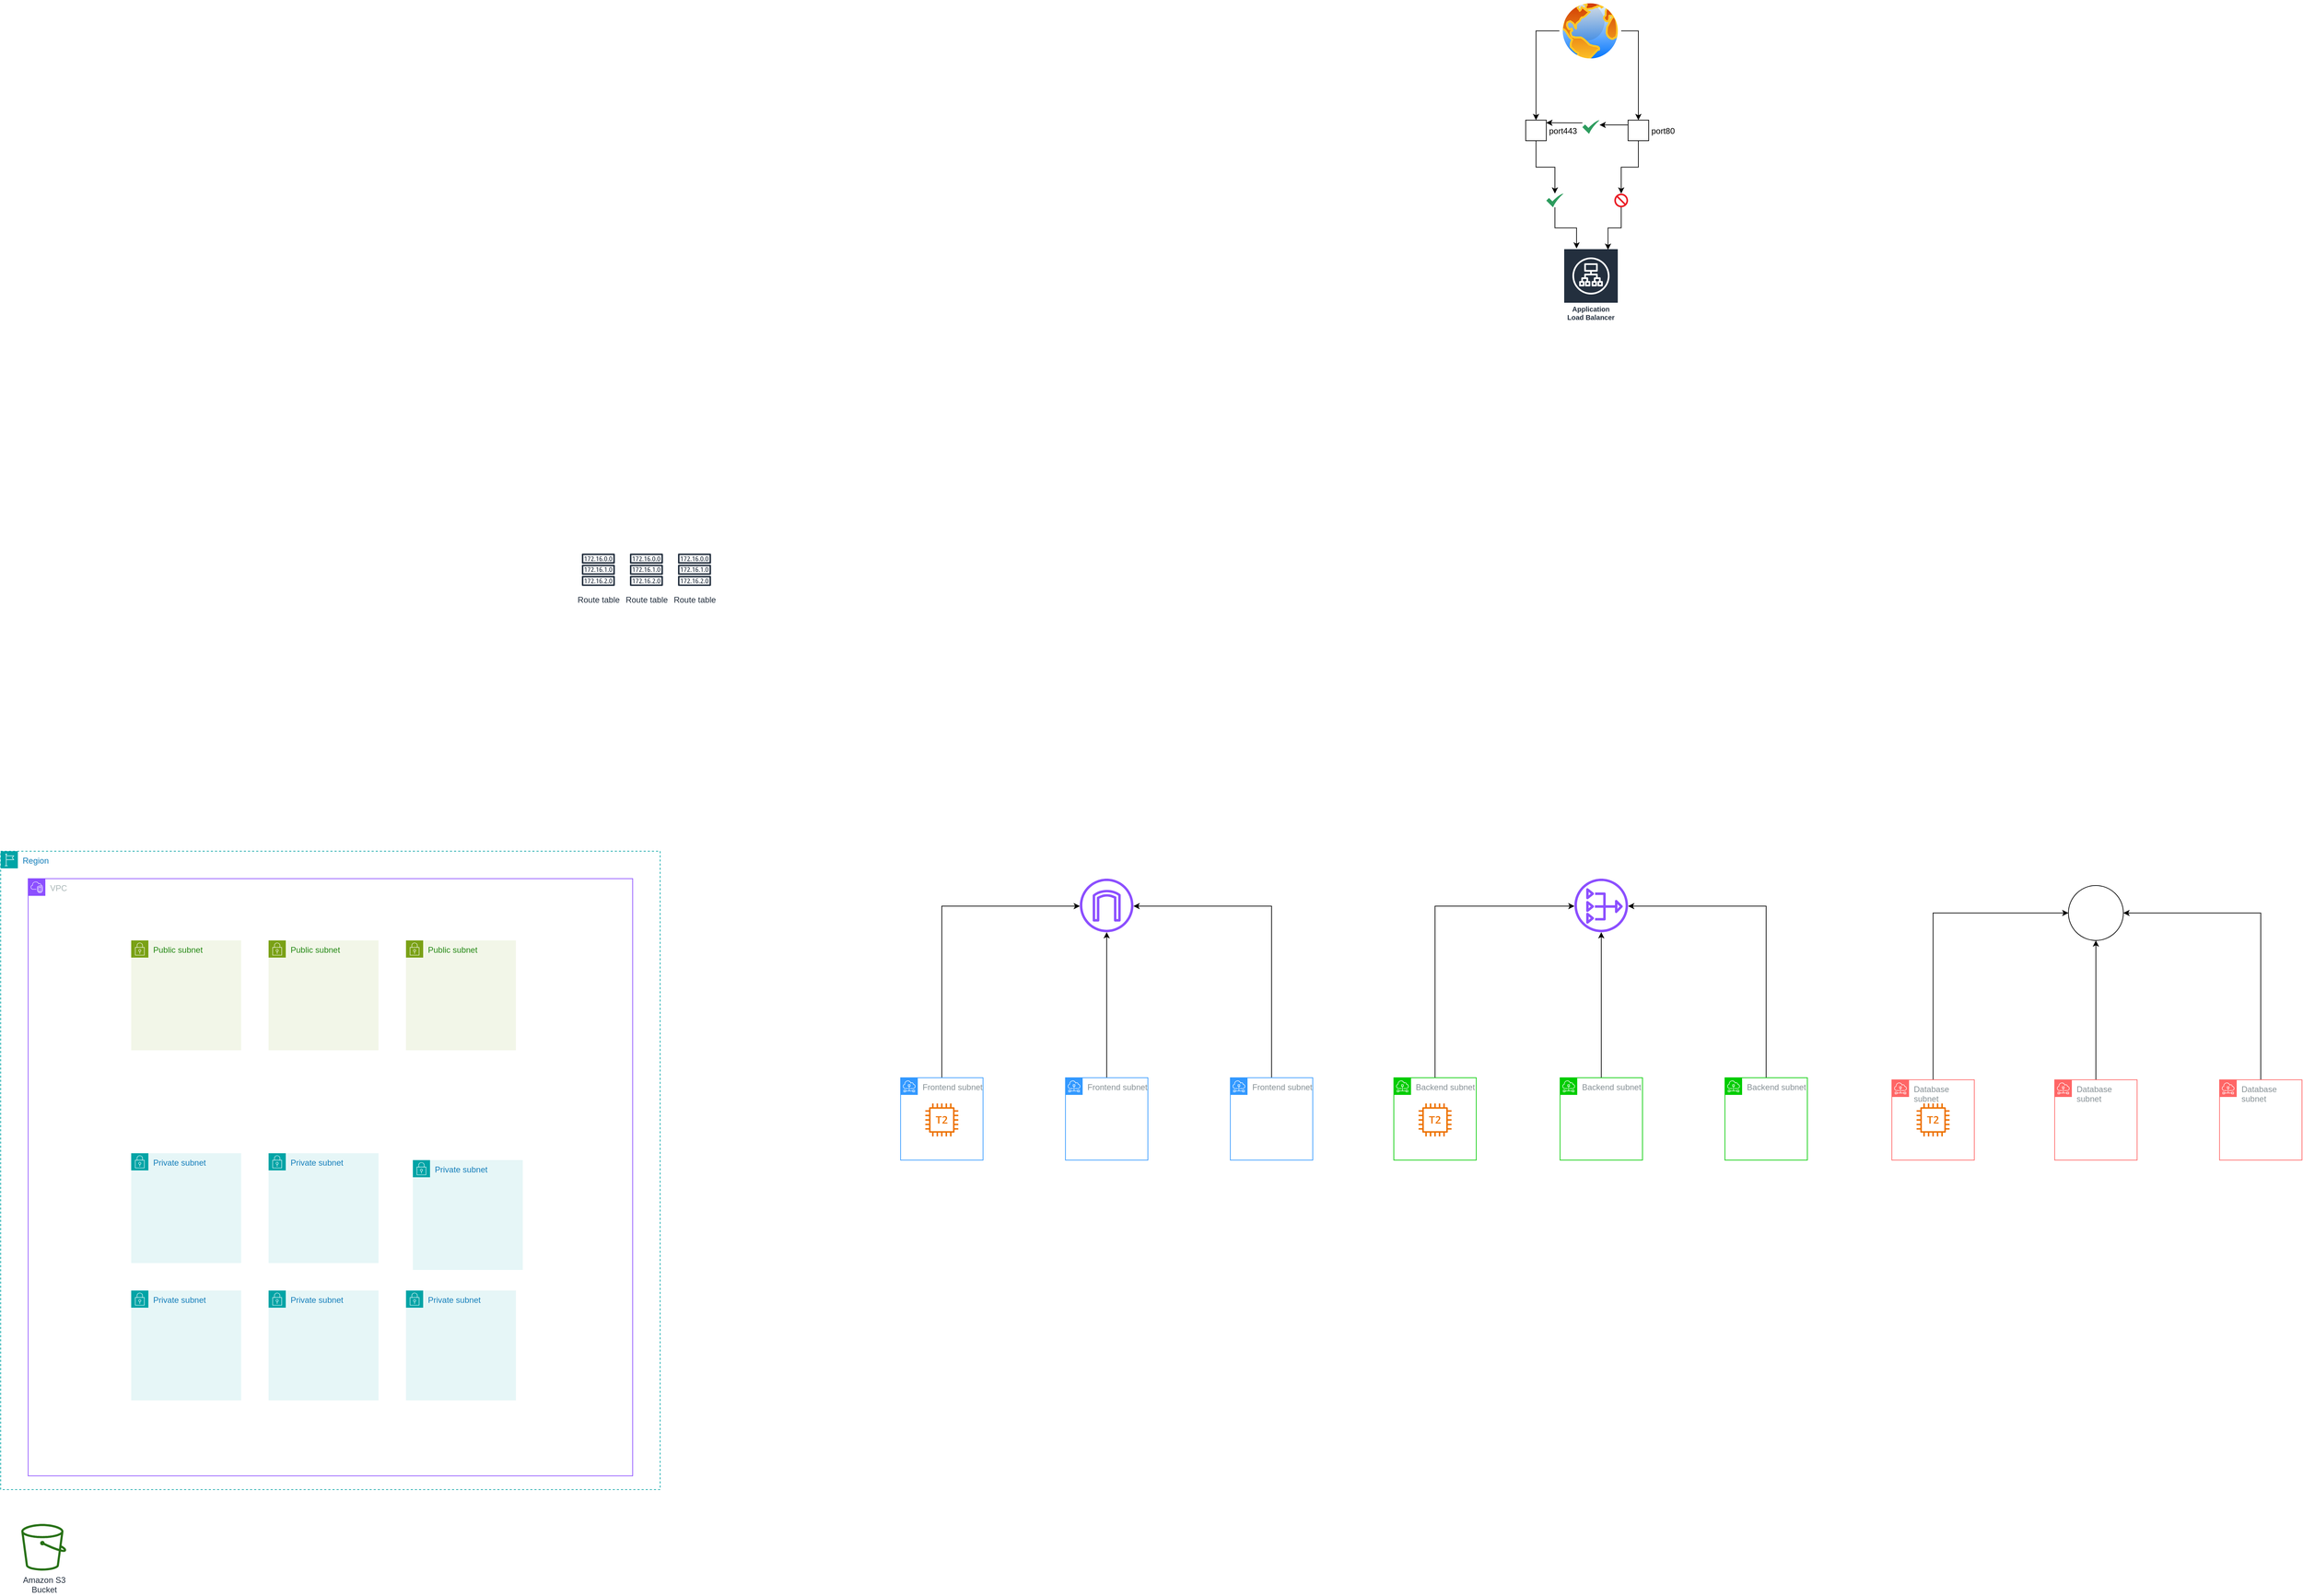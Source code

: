 <mxfile version="23.1.7" type="github">
  <diagram id="Ht1M8jgEwFfnCIfOTk4-" name="Page-1">
    <mxGraphModel dx="4783" dy="3900" grid="1" gridSize="10" guides="1" tooltips="1" connect="1" arrows="1" fold="1" page="1" pageScale="1" pageWidth="1169" pageHeight="827" math="0" shadow="0">
      <root>
        <mxCell id="0" />
        <mxCell id="1" parent="0" />
        <mxCell id="NtKVwXDE8uXWN5UhaUdf-4" value="Region" style="points=[[0,0],[0.25,0],[0.5,0],[0.75,0],[1,0],[1,0.25],[1,0.5],[1,0.75],[1,1],[0.75,1],[0.5,1],[0.25,1],[0,1],[0,0.75],[0,0.5],[0,0.25]];outlineConnect=0;gradientColor=none;html=1;whiteSpace=wrap;fontSize=12;fontStyle=0;container=1;pointerEvents=0;collapsible=0;recursiveResize=0;shape=mxgraph.aws4.group;grIcon=mxgraph.aws4.group_region;strokeColor=#00A4A6;fillColor=none;verticalAlign=top;align=left;spacingLeft=30;fontColor=#147EBA;dashed=1;" parent="1" vertex="1">
          <mxGeometry x="170" y="-370" width="960" height="930" as="geometry" />
        </mxCell>
        <mxCell id="NtKVwXDE8uXWN5UhaUdf-1" value="VPC" style="points=[[0,0],[0.25,0],[0.5,0],[0.75,0],[1,0],[1,0.25],[1,0.5],[1,0.75],[1,1],[0.75,1],[0.5,1],[0.25,1],[0,1],[0,0.75],[0,0.5],[0,0.25]];outlineConnect=0;gradientColor=none;html=1;whiteSpace=wrap;fontSize=12;fontStyle=0;container=1;pointerEvents=0;collapsible=0;recursiveResize=0;shape=mxgraph.aws4.group;grIcon=mxgraph.aws4.group_vpc2;strokeColor=#8C4FFF;fillColor=none;verticalAlign=top;align=left;spacingLeft=30;fontColor=#AAB7B8;dashed=0;" parent="NtKVwXDE8uXWN5UhaUdf-4" vertex="1">
          <mxGeometry x="40" y="40" width="880" height="870" as="geometry" />
        </mxCell>
        <mxCell id="NtKVwXDE8uXWN5UhaUdf-13" value="" style="sketch=0;outlineConnect=0;fontColor=#232F3E;gradientColor=none;fillColor=#8C4FFF;strokeColor=none;dashed=0;verticalLabelPosition=bottom;verticalAlign=top;align=center;html=1;fontSize=12;fontStyle=0;aspect=fixed;pointerEvents=1;shape=mxgraph.aws4.nat_gateway;" parent="1" vertex="1">
          <mxGeometry x="2461" y="-330" width="78" height="78" as="geometry" />
        </mxCell>
        <mxCell id="NtKVwXDE8uXWN5UhaUdf-15" value="Application Load Balancer" style="sketch=0;outlineConnect=0;fontColor=#232F3E;gradientColor=none;strokeColor=#ffffff;fillColor=#232F3E;dashed=0;verticalLabelPosition=middle;verticalAlign=bottom;align=center;html=1;whiteSpace=wrap;fontSize=10;fontStyle=1;spacing=3;shape=mxgraph.aws4.productIcon;prIcon=mxgraph.aws4.application_load_balancer;" parent="1" vertex="1">
          <mxGeometry x="2445" y="-1248" width="80" height="110" as="geometry" />
        </mxCell>
        <mxCell id="NtKVwXDE8uXWN5UhaUdf-82" style="edgeStyle=orthogonalEdgeStyle;rounded=0;orthogonalLoop=1;jettySize=auto;html=1;entryX=0.5;entryY=0;entryDx=0;entryDy=0;" parent="1" source="NtKVwXDE8uXWN5UhaUdf-16" target="NtKVwXDE8uXWN5UhaUdf-28" edge="1">
          <mxGeometry relative="1" as="geometry" />
        </mxCell>
        <mxCell id="NtKVwXDE8uXWN5UhaUdf-83" style="edgeStyle=orthogonalEdgeStyle;rounded=0;orthogonalLoop=1;jettySize=auto;html=1;entryX=0.5;entryY=0;entryDx=0;entryDy=0;" parent="1" source="NtKVwXDE8uXWN5UhaUdf-16" target="NtKVwXDE8uXWN5UhaUdf-29" edge="1">
          <mxGeometry relative="1" as="geometry" />
        </mxCell>
        <mxCell id="NtKVwXDE8uXWN5UhaUdf-16" value="" style="image;aspect=fixed;perimeter=ellipsePerimeter;html=1;align=center;shadow=0;dashed=0;spacingTop=3;image=img/lib/active_directory/internet_globe.svg;" parent="1" vertex="1">
          <mxGeometry x="2439" y="-1610" width="90" height="90" as="geometry" />
        </mxCell>
        <mxCell id="NtKVwXDE8uXWN5UhaUdf-89" style="edgeStyle=orthogonalEdgeStyle;rounded=0;orthogonalLoop=1;jettySize=auto;html=1;" parent="1" source="NtKVwXDE8uXWN5UhaUdf-28" target="NtKVwXDE8uXWN5UhaUdf-49" edge="1">
          <mxGeometry relative="1" as="geometry">
            <Array as="points">
              <mxPoint x="2534" y="-1428" />
              <mxPoint x="2534" y="-1428" />
            </Array>
          </mxGeometry>
        </mxCell>
        <mxCell id="NtKVwXDE8uXWN5UhaUdf-28" value="port80" style="fontStyle=0;labelPosition=right;verticalLabelPosition=middle;align=left;verticalAlign=middle;spacingLeft=2;" parent="1" vertex="1">
          <mxGeometry x="2539" y="-1435" width="30" height="30" as="geometry" />
        </mxCell>
        <mxCell id="NtKVwXDE8uXWN5UhaUdf-91" style="edgeStyle=orthogonalEdgeStyle;rounded=0;orthogonalLoop=1;jettySize=auto;html=1;" parent="1" source="NtKVwXDE8uXWN5UhaUdf-29" target="NtKVwXDE8uXWN5UhaUdf-46" edge="1">
          <mxGeometry relative="1" as="geometry" />
        </mxCell>
        <mxCell id="NtKVwXDE8uXWN5UhaUdf-29" value="port443" style="fontStyle=0;labelPosition=right;verticalLabelPosition=middle;align=left;verticalAlign=middle;spacingLeft=2;" parent="1" vertex="1">
          <mxGeometry x="2390" y="-1435" width="30" height="30" as="geometry" />
        </mxCell>
        <mxCell id="NtKVwXDE8uXWN5UhaUdf-43" value="" style="sketch=0;aspect=fixed;pointerEvents=1;shadow=0;dashed=0;html=1;strokeColor=none;labelPosition=center;verticalLabelPosition=bottom;verticalAlign=top;align=center;shape=mxgraph.mscae.enterprise.not_allowed;fillColor=#EA1C24;" parent="1" vertex="1">
          <mxGeometry x="2519" y="-1328" width="20" height="20" as="geometry" />
        </mxCell>
        <mxCell id="NtKVwXDE8uXWN5UhaUdf-92" style="edgeStyle=orthogonalEdgeStyle;rounded=0;orthogonalLoop=1;jettySize=auto;html=1;" parent="1" source="NtKVwXDE8uXWN5UhaUdf-46" target="NtKVwXDE8uXWN5UhaUdf-15" edge="1">
          <mxGeometry relative="1" as="geometry">
            <Array as="points">
              <mxPoint x="2433" y="-1278" />
              <mxPoint x="2464" y="-1278" />
            </Array>
          </mxGeometry>
        </mxCell>
        <mxCell id="NtKVwXDE8uXWN5UhaUdf-46" value="" style="sketch=0;html=1;aspect=fixed;strokeColor=none;shadow=0;align=center;fillColor=#2D9C5E;verticalAlign=top;labelPosition=center;verticalLabelPosition=bottom;shape=mxgraph.gcp2.check" parent="1" vertex="1">
          <mxGeometry x="2420" y="-1328" width="25" height="20" as="geometry" />
        </mxCell>
        <mxCell id="NtKVwXDE8uXWN5UhaUdf-49" value="" style="sketch=0;html=1;aspect=fixed;strokeColor=none;shadow=0;align=center;fillColor=#2D9C5E;verticalAlign=top;labelPosition=center;verticalLabelPosition=bottom;shape=mxgraph.gcp2.check" parent="1" vertex="1">
          <mxGeometry x="2472.5" y="-1435" width="25" height="20" as="geometry" />
        </mxCell>
        <mxCell id="NtKVwXDE8uXWN5UhaUdf-64" value="Route table" style="sketch=0;outlineConnect=0;fontColor=#232F3E;gradientColor=none;strokeColor=#232F3E;fillColor=#ffffff;dashed=0;verticalLabelPosition=bottom;verticalAlign=top;align=center;html=1;fontSize=12;fontStyle=0;aspect=fixed;shape=mxgraph.aws4.resourceIcon;resIcon=mxgraph.aws4.route_table;" parent="1" vertex="1">
          <mxGeometry x="1010" y="-810" width="60" height="60" as="geometry" />
        </mxCell>
        <mxCell id="NtKVwXDE8uXWN5UhaUdf-65" value="Route table" style="sketch=0;outlineConnect=0;fontColor=#232F3E;gradientColor=none;strokeColor=#232F3E;fillColor=#ffffff;dashed=0;verticalLabelPosition=bottom;verticalAlign=top;align=center;html=1;fontSize=12;fontStyle=0;aspect=fixed;shape=mxgraph.aws4.resourceIcon;resIcon=mxgraph.aws4.route_table;" parent="1" vertex="1">
          <mxGeometry x="1080" y="-810" width="60" height="60" as="geometry" />
        </mxCell>
        <mxCell id="NtKVwXDE8uXWN5UhaUdf-66" value="Route table" style="sketch=0;outlineConnect=0;fontColor=#232F3E;gradientColor=none;strokeColor=#232F3E;fillColor=#ffffff;dashed=0;verticalLabelPosition=bottom;verticalAlign=top;align=center;html=1;fontSize=12;fontStyle=0;aspect=fixed;shape=mxgraph.aws4.resourceIcon;resIcon=mxgraph.aws4.route_table;" parent="1" vertex="1">
          <mxGeometry x="1150" y="-810" width="60" height="60" as="geometry" />
        </mxCell>
        <mxCell id="NtKVwXDE8uXWN5UhaUdf-67" value="Public subnet" style="points=[[0,0],[0.25,0],[0.5,0],[0.75,0],[1,0],[1,0.25],[1,0.5],[1,0.75],[1,1],[0.75,1],[0.5,1],[0.25,1],[0,1],[0,0.75],[0,0.5],[0,0.25]];outlineConnect=0;gradientColor=none;html=1;whiteSpace=wrap;fontSize=12;fontStyle=0;container=1;pointerEvents=0;collapsible=0;recursiveResize=0;shape=mxgraph.aws4.group;grIcon=mxgraph.aws4.group_security_group;grStroke=0;strokeColor=#7AA116;fillColor=#F2F6E8;verticalAlign=top;align=left;spacingLeft=30;fontColor=#248814;dashed=0;" parent="1" vertex="1">
          <mxGeometry x="360" y="-240" width="160" height="160" as="geometry" />
        </mxCell>
        <mxCell id="NtKVwXDE8uXWN5UhaUdf-69" value="Public subnet" style="points=[[0,0],[0.25,0],[0.5,0],[0.75,0],[1,0],[1,0.25],[1,0.5],[1,0.75],[1,1],[0.75,1],[0.5,1],[0.25,1],[0,1],[0,0.75],[0,0.5],[0,0.25]];outlineConnect=0;gradientColor=none;html=1;whiteSpace=wrap;fontSize=12;fontStyle=0;container=1;pointerEvents=0;collapsible=0;recursiveResize=0;shape=mxgraph.aws4.group;grIcon=mxgraph.aws4.group_security_group;grStroke=0;strokeColor=#7AA116;fillColor=#F2F6E8;verticalAlign=top;align=left;spacingLeft=30;fontColor=#248814;dashed=0;" parent="1" vertex="1">
          <mxGeometry x="560" y="-240" width="160" height="160" as="geometry" />
        </mxCell>
        <mxCell id="NtKVwXDE8uXWN5UhaUdf-70" value="Public subnet" style="points=[[0,0],[0.25,0],[0.5,0],[0.75,0],[1,0],[1,0.25],[1,0.5],[1,0.75],[1,1],[0.75,1],[0.5,1],[0.25,1],[0,1],[0,0.75],[0,0.5],[0,0.25]];outlineConnect=0;gradientColor=none;html=1;whiteSpace=wrap;fontSize=12;fontStyle=0;container=1;pointerEvents=0;collapsible=0;recursiveResize=0;shape=mxgraph.aws4.group;grIcon=mxgraph.aws4.group_security_group;grStroke=0;strokeColor=#7AA116;fillColor=#F2F6E8;verticalAlign=top;align=left;spacingLeft=30;fontColor=#248814;dashed=0;" parent="1" vertex="1">
          <mxGeometry x="760" y="-240" width="160" height="160" as="geometry" />
        </mxCell>
        <mxCell id="NtKVwXDE8uXWN5UhaUdf-71" value="Private subnet" style="points=[[0,0],[0.25,0],[0.5,0],[0.75,0],[1,0],[1,0.25],[1,0.5],[1,0.75],[1,1],[0.75,1],[0.5,1],[0.25,1],[0,1],[0,0.75],[0,0.5],[0,0.25]];outlineConnect=0;gradientColor=none;html=1;whiteSpace=wrap;fontSize=12;fontStyle=0;container=1;pointerEvents=0;collapsible=0;recursiveResize=0;shape=mxgraph.aws4.group;grIcon=mxgraph.aws4.group_security_group;grStroke=0;strokeColor=#00A4A6;fillColor=#E6F6F7;verticalAlign=top;align=left;spacingLeft=30;fontColor=#147EBA;dashed=0;" parent="1" vertex="1">
          <mxGeometry x="360" y="70" width="160" height="160" as="geometry" />
        </mxCell>
        <mxCell id="NtKVwXDE8uXWN5UhaUdf-72" value="Private subnet" style="points=[[0,0],[0.25,0],[0.5,0],[0.75,0],[1,0],[1,0.25],[1,0.5],[1,0.75],[1,1],[0.75,1],[0.5,1],[0.25,1],[0,1],[0,0.75],[0,0.5],[0,0.25]];outlineConnect=0;gradientColor=none;html=1;whiteSpace=wrap;fontSize=12;fontStyle=0;container=1;pointerEvents=0;collapsible=0;recursiveResize=0;shape=mxgraph.aws4.group;grIcon=mxgraph.aws4.group_security_group;grStroke=0;strokeColor=#00A4A6;fillColor=#E6F6F7;verticalAlign=top;align=left;spacingLeft=30;fontColor=#147EBA;dashed=0;" parent="1" vertex="1">
          <mxGeometry x="560" y="70" width="160" height="160" as="geometry" />
        </mxCell>
        <mxCell id="NtKVwXDE8uXWN5UhaUdf-73" value="Private subnet" style="points=[[0,0],[0.25,0],[0.5,0],[0.75,0],[1,0],[1,0.25],[1,0.5],[1,0.75],[1,1],[0.75,1],[0.5,1],[0.25,1],[0,1],[0,0.75],[0,0.5],[0,0.25]];outlineConnect=0;gradientColor=none;html=1;whiteSpace=wrap;fontSize=12;fontStyle=0;container=1;pointerEvents=0;collapsible=0;recursiveResize=0;shape=mxgraph.aws4.group;grIcon=mxgraph.aws4.group_security_group;grStroke=0;strokeColor=#00A4A6;fillColor=#E6F6F7;verticalAlign=top;align=left;spacingLeft=30;fontColor=#147EBA;dashed=0;" parent="1" vertex="1">
          <mxGeometry x="770" y="80" width="160" height="160" as="geometry" />
        </mxCell>
        <mxCell id="NtKVwXDE8uXWN5UhaUdf-74" value="Private subnet" style="points=[[0,0],[0.25,0],[0.5,0],[0.75,0],[1,0],[1,0.25],[1,0.5],[1,0.75],[1,1],[0.75,1],[0.5,1],[0.25,1],[0,1],[0,0.75],[0,0.5],[0,0.25]];outlineConnect=0;gradientColor=none;html=1;whiteSpace=wrap;fontSize=12;fontStyle=0;container=1;pointerEvents=0;collapsible=0;recursiveResize=0;shape=mxgraph.aws4.group;grIcon=mxgraph.aws4.group_security_group;grStroke=0;strokeColor=#00A4A6;fillColor=#E6F6F7;verticalAlign=top;align=left;spacingLeft=30;fontColor=#147EBA;dashed=0;" parent="1" vertex="1">
          <mxGeometry x="360" y="270" width="160" height="160" as="geometry" />
        </mxCell>
        <mxCell id="NtKVwXDE8uXWN5UhaUdf-75" value="Private subnet" style="points=[[0,0],[0.25,0],[0.5,0],[0.75,0],[1,0],[1,0.25],[1,0.5],[1,0.75],[1,1],[0.75,1],[0.5,1],[0.25,1],[0,1],[0,0.75],[0,0.5],[0,0.25]];outlineConnect=0;gradientColor=none;html=1;whiteSpace=wrap;fontSize=12;fontStyle=0;container=1;pointerEvents=0;collapsible=0;recursiveResize=0;shape=mxgraph.aws4.group;grIcon=mxgraph.aws4.group_security_group;grStroke=0;strokeColor=#00A4A6;fillColor=#E6F6F7;verticalAlign=top;align=left;spacingLeft=30;fontColor=#147EBA;dashed=0;" parent="1" vertex="1">
          <mxGeometry x="560" y="270" width="160" height="160" as="geometry" />
        </mxCell>
        <mxCell id="NtKVwXDE8uXWN5UhaUdf-76" value="Private subnet" style="points=[[0,0],[0.25,0],[0.5,0],[0.75,0],[1,0],[1,0.25],[1,0.5],[1,0.75],[1,1],[0.75,1],[0.5,1],[0.25,1],[0,1],[0,0.75],[0,0.5],[0,0.25]];outlineConnect=0;gradientColor=none;html=1;whiteSpace=wrap;fontSize=12;fontStyle=0;container=1;pointerEvents=0;collapsible=0;recursiveResize=0;shape=mxgraph.aws4.group;grIcon=mxgraph.aws4.group_security_group;grStroke=0;strokeColor=#00A4A6;fillColor=#E6F6F7;verticalAlign=top;align=left;spacingLeft=30;fontColor=#147EBA;dashed=0;" parent="1" vertex="1">
          <mxGeometry x="760" y="270" width="160" height="160" as="geometry" />
        </mxCell>
        <mxCell id="NtKVwXDE8uXWN5UhaUdf-88" style="edgeStyle=orthogonalEdgeStyle;rounded=0;orthogonalLoop=1;jettySize=auto;html=1;entryX=0.5;entryY=0;entryDx=0;entryDy=0;entryPerimeter=0;" parent="1" source="NtKVwXDE8uXWN5UhaUdf-28" target="NtKVwXDE8uXWN5UhaUdf-43" edge="1">
          <mxGeometry relative="1" as="geometry" />
        </mxCell>
        <mxCell id="NtKVwXDE8uXWN5UhaUdf-93" style="edgeStyle=orthogonalEdgeStyle;rounded=0;orthogonalLoop=1;jettySize=auto;html=1;entryX=0.81;entryY=0.017;entryDx=0;entryDy=0;entryPerimeter=0;" parent="1" source="NtKVwXDE8uXWN5UhaUdf-43" target="NtKVwXDE8uXWN5UhaUdf-15" edge="1">
          <mxGeometry relative="1" as="geometry" />
        </mxCell>
        <mxCell id="NtKVwXDE8uXWN5UhaUdf-94" style="edgeStyle=orthogonalEdgeStyle;rounded=0;orthogonalLoop=1;jettySize=auto;html=1;entryX=0.997;entryY=0.129;entryDx=0;entryDy=0;entryPerimeter=0;" parent="1" source="NtKVwXDE8uXWN5UhaUdf-49" target="NtKVwXDE8uXWN5UhaUdf-29" edge="1">
          <mxGeometry relative="1" as="geometry">
            <Array as="points">
              <mxPoint x="2464" y="-1431" />
              <mxPoint x="2464" y="-1431" />
            </Array>
          </mxGeometry>
        </mxCell>
        <mxCell id="NtKVwXDE8uXWN5UhaUdf-9" value="Amazon S3&lt;br&gt;Bucket&lt;br&gt;" style="outlineConnect=0;fontColor=#232F3E;gradientColor=none;fillColor=#277116;strokeColor=none;dashed=0;verticalLabelPosition=bottom;verticalAlign=top;align=center;html=1;fontSize=12;fontStyle=0;aspect=fixed;pointerEvents=1;shape=mxgraph.aws4.bucket;labelBackgroundColor=#ffffff;" parent="1" vertex="1">
          <mxGeometry x="200" y="610" width="65.38" height="68" as="geometry" />
        </mxCell>
        <mxCell id="NtKVwXDE8uXWN5UhaUdf-53" value="" style="sketch=0;outlineConnect=0;fontColor=#232F3E;gradientColor=none;fillColor=#ED7100;strokeColor=none;dashed=0;verticalLabelPosition=bottom;verticalAlign=top;align=center;html=1;fontSize=12;fontStyle=0;aspect=fixed;pointerEvents=1;shape=mxgraph.aws4.t2_instance;" parent="1" vertex="1">
          <mxGeometry x="1516" y="-2.5" width="48" height="48" as="geometry" />
        </mxCell>
        <mxCell id="NtKVwXDE8uXWN5UhaUdf-54" value="" style="sketch=0;outlineConnect=0;fontColor=#232F3E;gradientColor=none;fillColor=#ED7100;strokeColor=none;dashed=0;verticalLabelPosition=bottom;verticalAlign=top;align=center;html=1;fontSize=12;fontStyle=0;aspect=fixed;pointerEvents=1;shape=mxgraph.aws4.t2_instance;" parent="1" vertex="1">
          <mxGeometry x="2234" y="-2.5" width="48" height="48" as="geometry" />
        </mxCell>
        <mxCell id="NtKVwXDE8uXWN5UhaUdf-52" value="" style="sketch=0;outlineConnect=0;fontColor=#232F3E;gradientColor=none;fillColor=#ED7100;strokeColor=none;dashed=0;verticalLabelPosition=bottom;verticalAlign=top;align=center;html=1;fontSize=12;fontStyle=0;aspect=fixed;pointerEvents=1;shape=mxgraph.aws4.t2_instance;" parent="1" vertex="1">
          <mxGeometry x="2959" y="-2.5" width="48" height="48" as="geometry" />
        </mxCell>
        <mxCell id="NtKVwXDE8uXWN5UhaUdf-115" style="edgeStyle=orthogonalEdgeStyle;rounded=0;orthogonalLoop=1;jettySize=auto;html=1;" parent="1" source="NtKVwXDE8uXWN5UhaUdf-97" target="NtKVwXDE8uXWN5UhaUdf-13" edge="1">
          <mxGeometry relative="1" as="geometry">
            <Array as="points">
              <mxPoint x="2258" y="-290" />
            </Array>
          </mxGeometry>
        </mxCell>
        <mxCell id="NtKVwXDE8uXWN5UhaUdf-97" value="Backend&amp;nbsp;subnet" style="sketch=0;outlineConnect=0;gradientColor=none;html=1;whiteSpace=wrap;fontSize=12;fontStyle=0;shape=mxgraph.aws4.group;grIcon=mxgraph.aws4.group_subnet;strokeColor=#00CC00;fillColor=none;verticalAlign=top;align=left;spacingLeft=30;fontColor=#879196;dashed=0;" parent="1" vertex="1">
          <mxGeometry x="2198" y="-40" width="120" height="120" as="geometry" />
        </mxCell>
        <mxCell id="NtKVwXDE8uXWN5UhaUdf-121" style="edgeStyle=orthogonalEdgeStyle;rounded=0;orthogonalLoop=1;jettySize=auto;html=1;" parent="1" source="NtKVwXDE8uXWN5UhaUdf-98" target="NtKVwXDE8uXWN5UhaUdf-118" edge="1">
          <mxGeometry relative="1" as="geometry">
            <Array as="points">
              <mxPoint x="2983" y="-280" />
            </Array>
          </mxGeometry>
        </mxCell>
        <mxCell id="NtKVwXDE8uXWN5UhaUdf-98" value="Database subnet" style="sketch=0;outlineConnect=0;gradientColor=none;html=1;whiteSpace=wrap;fontSize=12;fontStyle=0;shape=mxgraph.aws4.group;grIcon=mxgraph.aws4.group_subnet;strokeColor=#FF6666;fillColor=none;verticalAlign=top;align=left;spacingLeft=30;fontColor=#879196;dashed=0;" parent="1" vertex="1">
          <mxGeometry x="2923" y="-37" width="120" height="117" as="geometry" />
        </mxCell>
        <mxCell id="NtKVwXDE8uXWN5UhaUdf-112" style="edgeStyle=orthogonalEdgeStyle;rounded=0;orthogonalLoop=1;jettySize=auto;html=1;" parent="1" source="NtKVwXDE8uXWN5UhaUdf-100" target="NtKVwXDE8uXWN5UhaUdf-14" edge="1">
          <mxGeometry relative="1" as="geometry">
            <Array as="points">
              <mxPoint x="1540" y="-290" />
            </Array>
          </mxGeometry>
        </mxCell>
        <mxCell id="NtKVwXDE8uXWN5UhaUdf-100" value="Frontend subnet" style="sketch=0;outlineConnect=0;gradientColor=none;html=1;whiteSpace=wrap;fontSize=12;fontStyle=0;shape=mxgraph.aws4.group;grIcon=mxgraph.aws4.group_subnet;strokeColor=#3399FF;fillColor=none;verticalAlign=top;align=left;spacingLeft=30;fontColor=#879196;dashed=0;" parent="1" vertex="1">
          <mxGeometry x="1480" y="-40" width="120" height="120" as="geometry" />
        </mxCell>
        <mxCell id="NtKVwXDE8uXWN5UhaUdf-114" style="edgeStyle=orthogonalEdgeStyle;rounded=0;orthogonalLoop=1;jettySize=auto;html=1;" parent="1" source="NtKVwXDE8uXWN5UhaUdf-101" target="NtKVwXDE8uXWN5UhaUdf-14" edge="1">
          <mxGeometry relative="1" as="geometry">
            <Array as="points">
              <mxPoint x="2020" y="-290" />
            </Array>
          </mxGeometry>
        </mxCell>
        <mxCell id="NtKVwXDE8uXWN5UhaUdf-101" value="Frontend subnet" style="sketch=0;outlineConnect=0;gradientColor=none;html=1;whiteSpace=wrap;fontSize=12;fontStyle=0;shape=mxgraph.aws4.group;grIcon=mxgraph.aws4.group_subnet;strokeColor=#3399FF;fillColor=none;verticalAlign=top;align=left;spacingLeft=30;fontColor=#879196;dashed=0;" parent="1" vertex="1">
          <mxGeometry x="1960" y="-40" width="120" height="120" as="geometry" />
        </mxCell>
        <mxCell id="NtKVwXDE8uXWN5UhaUdf-113" style="edgeStyle=orthogonalEdgeStyle;rounded=0;orthogonalLoop=1;jettySize=auto;html=1;" parent="1" source="NtKVwXDE8uXWN5UhaUdf-102" target="NtKVwXDE8uXWN5UhaUdf-14" edge="1">
          <mxGeometry relative="1" as="geometry" />
        </mxCell>
        <mxCell id="NtKVwXDE8uXWN5UhaUdf-102" value="Frontend subnet" style="sketch=0;outlineConnect=0;gradientColor=none;html=1;whiteSpace=wrap;fontSize=12;fontStyle=0;shape=mxgraph.aws4.group;grIcon=mxgraph.aws4.group_subnet;strokeColor=#3399FF;fillColor=none;verticalAlign=top;align=left;spacingLeft=30;fontColor=#879196;dashed=0;" parent="1" vertex="1">
          <mxGeometry x="1720" y="-40" width="120" height="120" as="geometry" />
        </mxCell>
        <mxCell id="NtKVwXDE8uXWN5UhaUdf-117" style="edgeStyle=orthogonalEdgeStyle;rounded=0;orthogonalLoop=1;jettySize=auto;html=1;" parent="1" source="NtKVwXDE8uXWN5UhaUdf-103" target="NtKVwXDE8uXWN5UhaUdf-13" edge="1">
          <mxGeometry relative="1" as="geometry">
            <Array as="points">
              <mxPoint x="2740" y="-290" />
            </Array>
          </mxGeometry>
        </mxCell>
        <mxCell id="NtKVwXDE8uXWN5UhaUdf-103" value="Backend&amp;nbsp;subnet" style="sketch=0;outlineConnect=0;gradientColor=none;html=1;whiteSpace=wrap;fontSize=12;fontStyle=0;shape=mxgraph.aws4.group;grIcon=mxgraph.aws4.group_subnet;strokeColor=#00CC00;fillColor=none;verticalAlign=top;align=left;spacingLeft=30;fontColor=#879196;dashed=0;" parent="1" vertex="1">
          <mxGeometry x="2680" y="-40" width="120" height="120" as="geometry" />
        </mxCell>
        <mxCell id="NtKVwXDE8uXWN5UhaUdf-116" style="edgeStyle=orthogonalEdgeStyle;rounded=0;orthogonalLoop=1;jettySize=auto;html=1;" parent="1" source="NtKVwXDE8uXWN5UhaUdf-104" target="NtKVwXDE8uXWN5UhaUdf-13" edge="1">
          <mxGeometry relative="1" as="geometry" />
        </mxCell>
        <mxCell id="NtKVwXDE8uXWN5UhaUdf-104" value="Backend&amp;nbsp;subnet" style="sketch=0;outlineConnect=0;gradientColor=none;html=1;whiteSpace=wrap;fontSize=12;fontStyle=0;shape=mxgraph.aws4.group;grIcon=mxgraph.aws4.group_subnet;strokeColor=#00CC00;fillColor=none;verticalAlign=top;align=left;spacingLeft=30;fontColor=#879196;dashed=0;" parent="1" vertex="1">
          <mxGeometry x="2440" y="-40" width="120" height="120" as="geometry" />
        </mxCell>
        <mxCell id="NtKVwXDE8uXWN5UhaUdf-122" style="edgeStyle=orthogonalEdgeStyle;rounded=0;orthogonalLoop=1;jettySize=auto;html=1;" parent="1" source="NtKVwXDE8uXWN5UhaUdf-105" target="NtKVwXDE8uXWN5UhaUdf-118" edge="1">
          <mxGeometry relative="1" as="geometry">
            <Array as="points">
              <mxPoint x="3460" y="-280" />
            </Array>
          </mxGeometry>
        </mxCell>
        <mxCell id="NtKVwXDE8uXWN5UhaUdf-105" value="Database subnet" style="sketch=0;outlineConnect=0;gradientColor=none;html=1;whiteSpace=wrap;fontSize=12;fontStyle=0;shape=mxgraph.aws4.group;grIcon=mxgraph.aws4.group_subnet;strokeColor=#FF6666;fillColor=none;verticalAlign=top;align=left;spacingLeft=30;fontColor=#879196;dashed=0;" parent="1" vertex="1">
          <mxGeometry x="3400" y="-37" width="120" height="117" as="geometry" />
        </mxCell>
        <mxCell id="NtKVwXDE8uXWN5UhaUdf-120" style="edgeStyle=orthogonalEdgeStyle;rounded=0;orthogonalLoop=1;jettySize=auto;html=1;" parent="1" source="NtKVwXDE8uXWN5UhaUdf-106" target="NtKVwXDE8uXWN5UhaUdf-118" edge="1">
          <mxGeometry relative="1" as="geometry">
            <Array as="points">
              <mxPoint x="3220" y="-190" />
              <mxPoint x="3220" y="-190" />
            </Array>
          </mxGeometry>
        </mxCell>
        <mxCell id="NtKVwXDE8uXWN5UhaUdf-106" value="Database subnet" style="sketch=0;outlineConnect=0;gradientColor=none;html=1;whiteSpace=wrap;fontSize=12;fontStyle=0;shape=mxgraph.aws4.group;grIcon=mxgraph.aws4.group_subnet;strokeColor=#FF6666;fillColor=none;verticalAlign=top;align=left;spacingLeft=30;fontColor=#879196;dashed=0;" parent="1" vertex="1">
          <mxGeometry x="3160" y="-37" width="120" height="117" as="geometry" />
        </mxCell>
        <mxCell id="NtKVwXDE8uXWN5UhaUdf-14" value="" style="sketch=0;outlineConnect=0;fontColor=#232F3E;gradientColor=none;fillColor=#8C4FFF;strokeColor=none;dashed=0;verticalLabelPosition=bottom;verticalAlign=top;align=center;html=1;fontSize=12;fontStyle=0;aspect=fixed;pointerEvents=1;shape=mxgraph.aws4.internet_gateway;" parent="1" vertex="1">
          <mxGeometry x="1741" y="-330" width="78" height="78" as="geometry" />
        </mxCell>
        <mxCell id="NtKVwXDE8uXWN5UhaUdf-118" value="" style="ellipse;whiteSpace=wrap;html=1;aspect=fixed;" parent="1" vertex="1">
          <mxGeometry x="3180" y="-320" width="80" height="80" as="geometry" />
        </mxCell>
      </root>
    </mxGraphModel>
  </diagram>
</mxfile>
